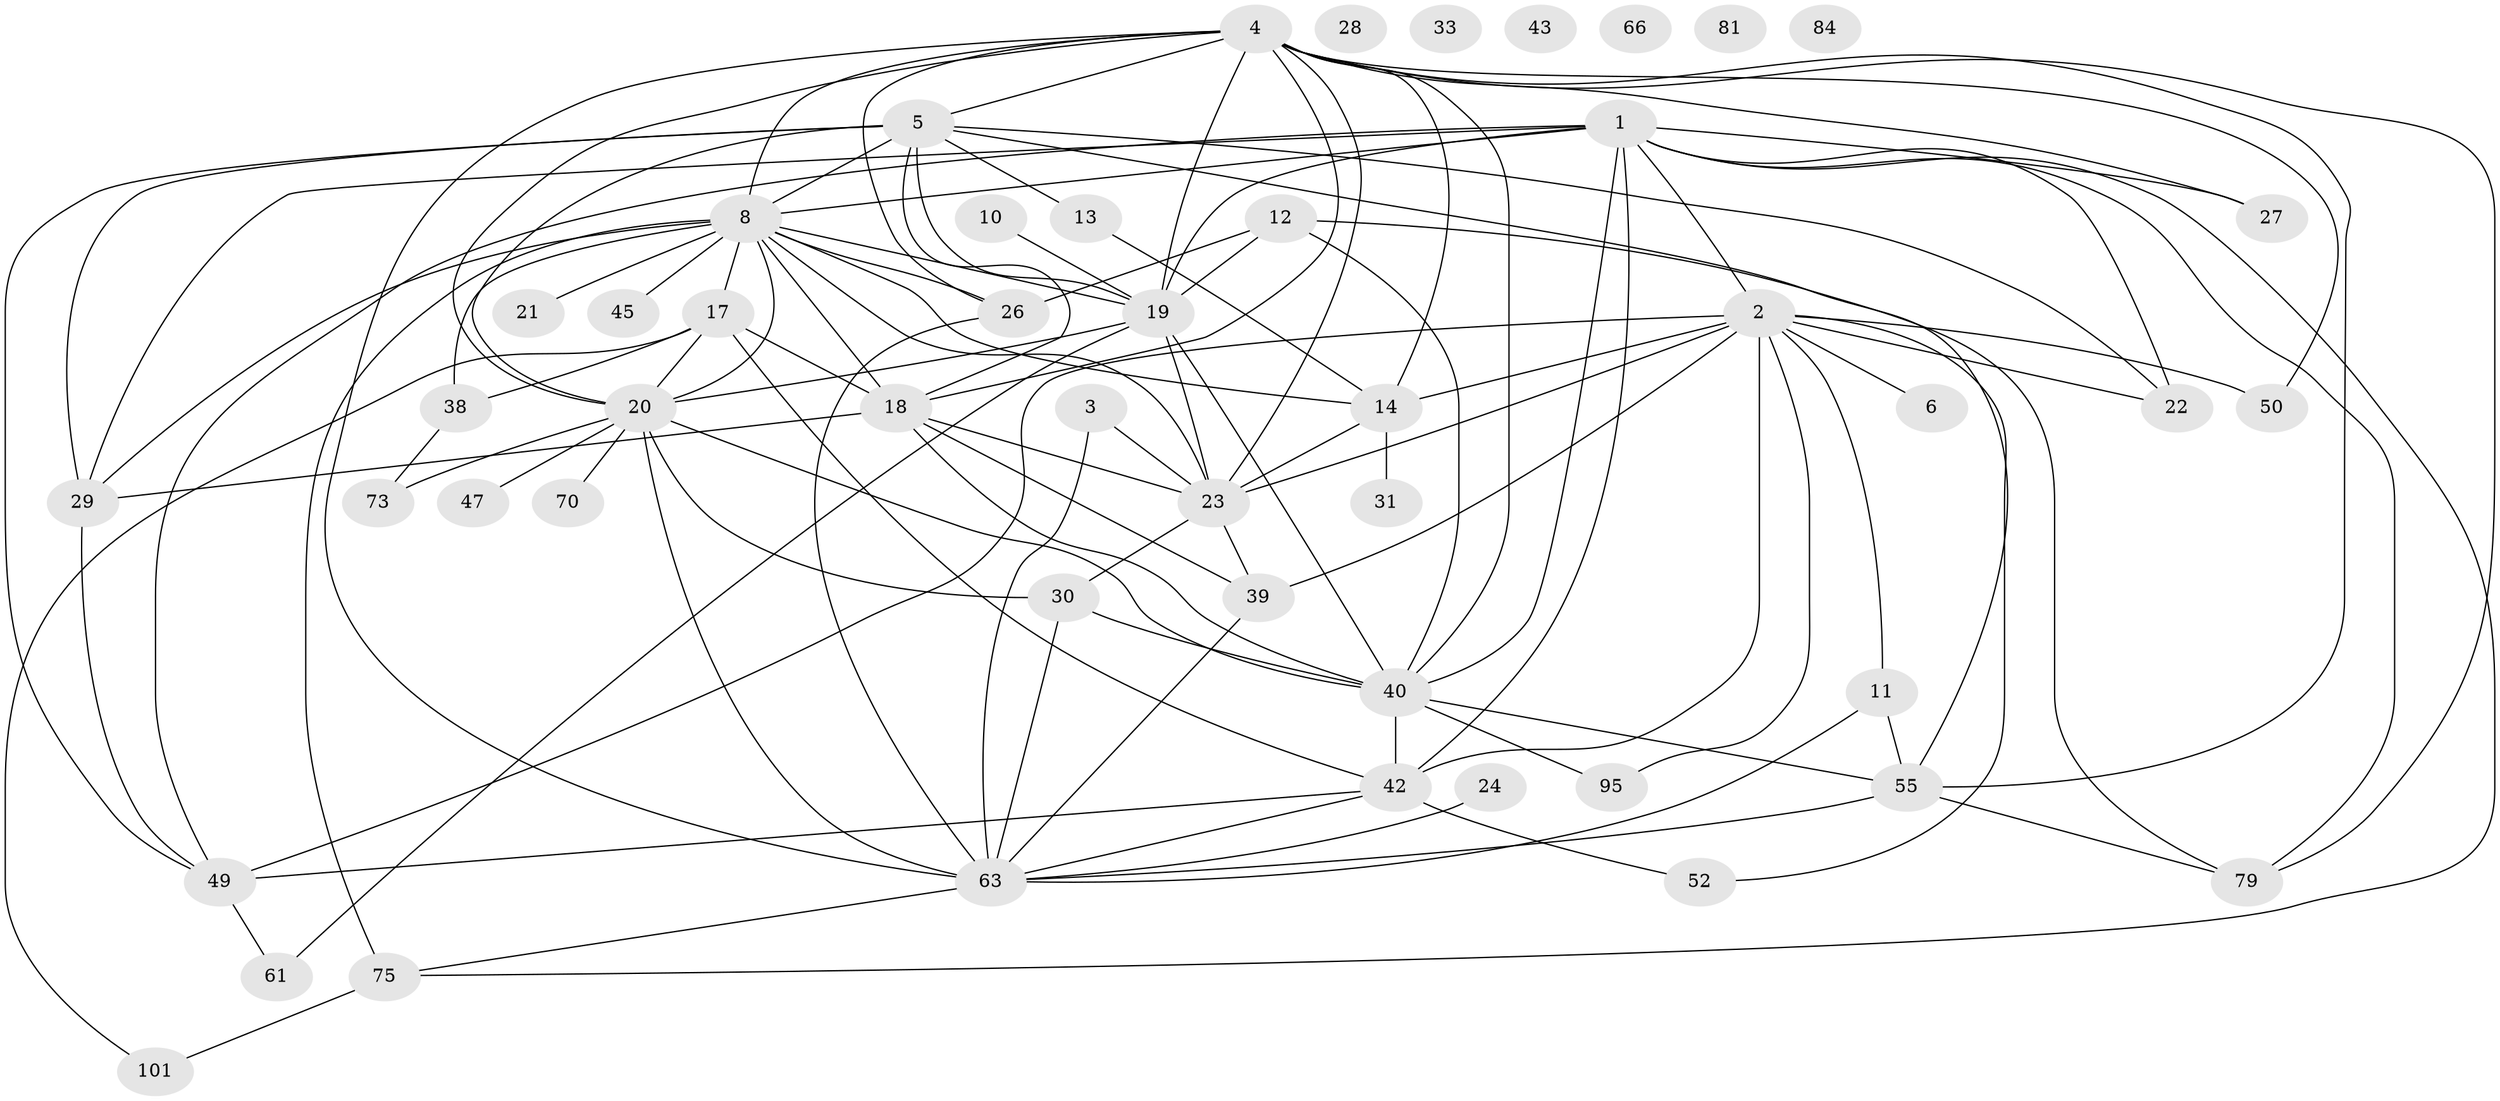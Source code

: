 // original degree distribution, {4: 0.13821138211382114, 5: 0.12195121951219512, 3: 0.21138211382113822, 8: 0.016260162601626018, 2: 0.1951219512195122, 9: 0.008130081300813009, 6: 0.07317073170731707, 1: 0.17886178861788618, 7: 0.016260162601626018, 0: 0.04065040650406504}
// Generated by graph-tools (version 1.1) at 2025/16/03/04/25 18:16:35]
// undirected, 49 vertices, 108 edges
graph export_dot {
graph [start="1"]
  node [color=gray90,style=filled];
  1 [super="+7+46+58"];
  2 [super="+16+53+51"];
  3;
  4 [super="+59+117+122+44+15"];
  5 [super="+9"];
  6 [super="+54"];
  8 [super="+25+64+67+78"];
  10;
  11;
  12 [super="+86+94"];
  13 [super="+98"];
  14 [super="+65"];
  17 [super="+60"];
  18 [super="+80"];
  19 [super="+105+36"];
  20 [super="+34+62+83+68"];
  21;
  22 [super="+90+48"];
  23 [super="+74+77+35"];
  24;
  26;
  27;
  28 [super="+106"];
  29 [super="+85+32"];
  30 [super="+123+41"];
  31;
  33;
  38;
  39 [super="+113"];
  40 [super="+56+71+107"];
  42 [super="+87+91"];
  43;
  45;
  47;
  49 [super="+99+69"];
  50;
  52;
  55 [super="+57+108"];
  61;
  63 [super="+82"];
  66;
  70;
  73;
  75 [super="+89"];
  79;
  81;
  84;
  95;
  101;
  1 -- 40;
  1 -- 42;
  1 -- 79;
  1 -- 19;
  1 -- 27;
  1 -- 29;
  1 -- 49 [weight=2];
  1 -- 22;
  1 -- 8;
  1 -- 2;
  1 -- 75;
  2 -- 49 [weight=2];
  2 -- 23;
  2 -- 50;
  2 -- 22;
  2 -- 6;
  2 -- 39;
  2 -- 42 [weight=2];
  2 -- 14;
  2 -- 52;
  2 -- 95;
  2 -- 11;
  3 -- 23;
  3 -- 63 [weight=2];
  4 -- 26;
  4 -- 79;
  4 -- 50;
  4 -- 8;
  4 -- 5;
  4 -- 23;
  4 -- 27;
  4 -- 18;
  4 -- 40;
  4 -- 14;
  4 -- 20;
  4 -- 55;
  4 -- 63 [weight=2];
  4 -- 19 [weight=2];
  5 -- 20;
  5 -- 19;
  5 -- 18;
  5 -- 13;
  5 -- 29;
  5 -- 49;
  5 -- 8;
  5 -- 22 [weight=2];
  5 -- 55;
  8 -- 38;
  8 -- 26;
  8 -- 21;
  8 -- 75;
  8 -- 45;
  8 -- 14;
  8 -- 20;
  8 -- 19;
  8 -- 23;
  8 -- 29;
  8 -- 18;
  8 -- 17;
  10 -- 19;
  11 -- 55;
  11 -- 63;
  12 -- 26;
  12 -- 79;
  12 -- 40;
  12 -- 19;
  13 -- 14;
  14 -- 31;
  14 -- 23;
  17 -- 38;
  17 -- 18;
  17 -- 20;
  17 -- 101;
  17 -- 42;
  18 -- 29;
  18 -- 23;
  18 -- 40;
  18 -- 39;
  19 -- 23;
  19 -- 20;
  19 -- 40;
  19 -- 61;
  20 -- 70;
  20 -- 40;
  20 -- 73;
  20 -- 63;
  20 -- 47;
  20 -- 30;
  23 -- 30;
  23 -- 39;
  24 -- 63;
  26 -- 63;
  29 -- 49;
  30 -- 40 [weight=2];
  30 -- 63;
  38 -- 73;
  39 -- 63;
  40 -- 55;
  40 -- 42;
  40 -- 95;
  42 -- 52;
  42 -- 49;
  42 -- 63;
  49 -- 61;
  55 -- 63;
  55 -- 79;
  63 -- 75;
  75 -- 101;
}
